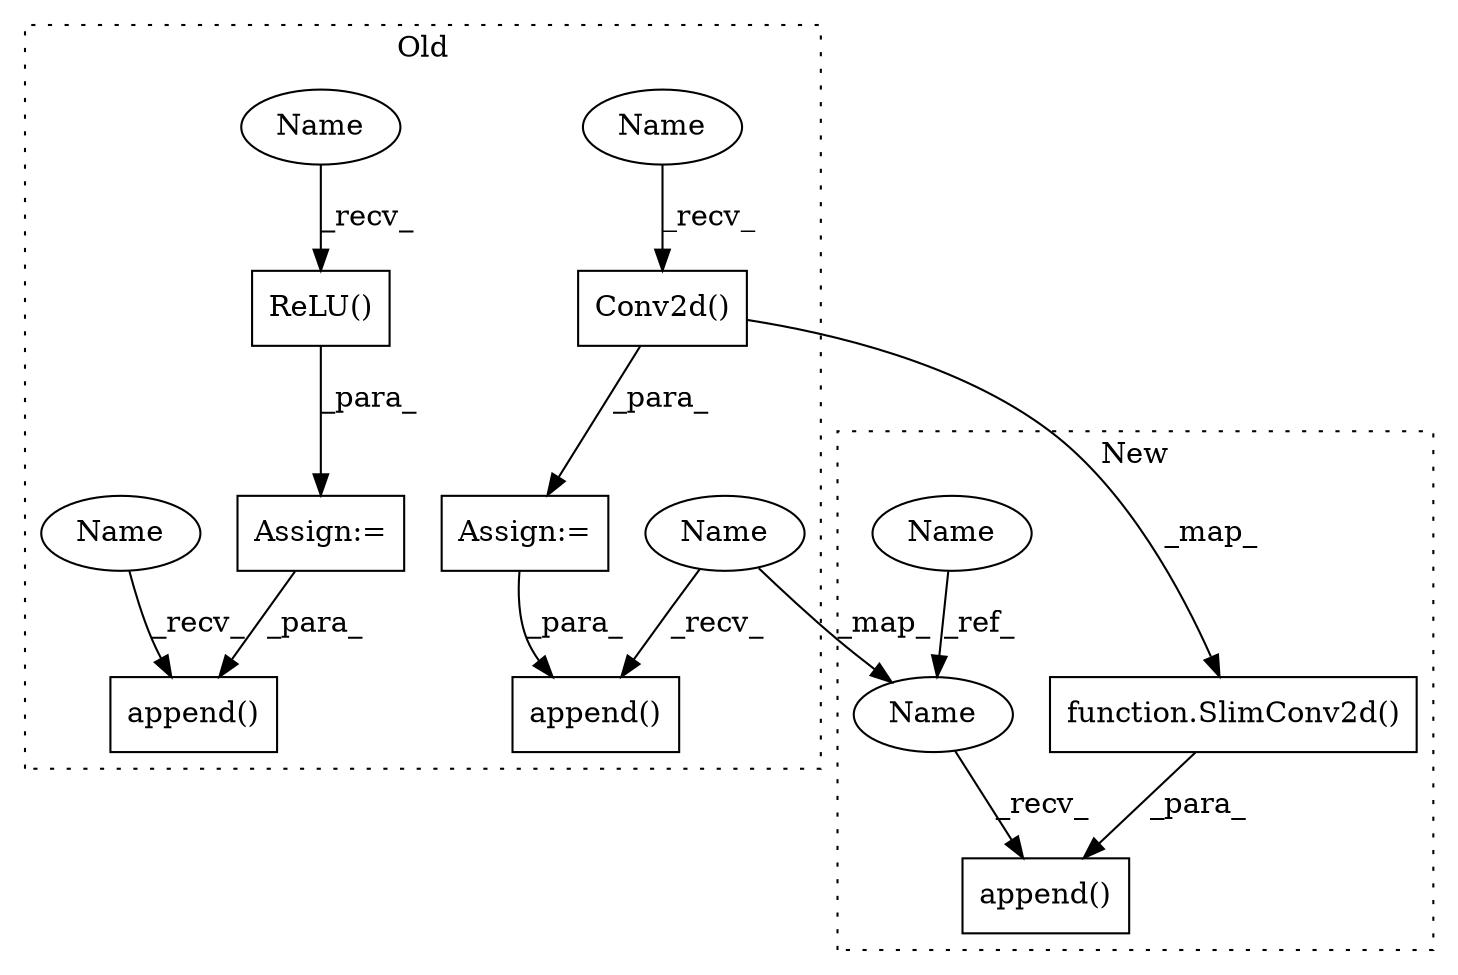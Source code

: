 digraph G {
subgraph cluster0 {
1 [label="ReLU()" a="75" s="2988" l="9" shape="box"];
3 [label="Assign:=" a="68" s="2985" l="3" shape="box"];
4 [label="Conv2d()" a="75" s="2488" l="474" shape="box"];
6 [label="append()" a="75" s="3174,3194" l="14,1" shape="box"];
8 [label="append()" a="75" s="3136,3156" l="14,1" shape="box"];
9 [label="Assign:=" a="68" s="2485" l="3" shape="box"];
10 [label="Name" a="87" s="2988" l="2" shape="ellipse"];
11 [label="Name" a="87" s="2488" l="2" shape="ellipse"];
13 [label="Name" a="87" s="3136" l="6" shape="ellipse"];
14 [label="Name" a="87" s="3174" l="6" shape="ellipse"];
label = "Old";
style="dotted";
}
subgraph cluster1 {
2 [label="append()" a="75" s="2595,3178" l="35,18" shape="box"];
5 [label="function.SlimConv2d()" a="75" s="2630" l="548" shape="box"];
7 [label="Name" a="87" s="1181" l="6" shape="ellipse"];
12 [label="Name" a="87" s="2595" l="6" shape="ellipse"];
label = "New";
style="dotted";
}
1 -> 3 [label="_para_"];
3 -> 6 [label="_para_"];
4 -> 9 [label="_para_"];
4 -> 5 [label="_map_"];
5 -> 2 [label="_para_"];
7 -> 12 [label="_ref_"];
9 -> 8 [label="_para_"];
10 -> 1 [label="_recv_"];
11 -> 4 [label="_recv_"];
12 -> 2 [label="_recv_"];
13 -> 12 [label="_map_"];
13 -> 8 [label="_recv_"];
14 -> 6 [label="_recv_"];
}